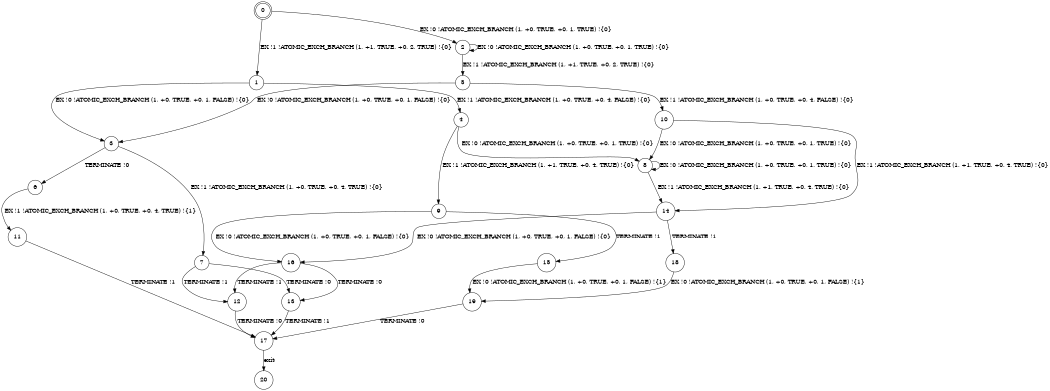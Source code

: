 digraph BCG {
size = "7, 10.5";
center = TRUE;
node [shape = circle];
0 [peripheries = 2];
0 -> 1 [label = "EX !1 !ATOMIC_EXCH_BRANCH (1, +1, TRUE, +0, 2, TRUE) !{0}"];
0 -> 2 [label = "EX !0 !ATOMIC_EXCH_BRANCH (1, +0, TRUE, +0, 1, TRUE) !{0}"];
1 -> 3 [label = "EX !0 !ATOMIC_EXCH_BRANCH (1, +0, TRUE, +0, 1, FALSE) !{0}"];
1 -> 4 [label = "EX !1 !ATOMIC_EXCH_BRANCH (1, +0, TRUE, +0, 4, FALSE) !{0}"];
2 -> 5 [label = "EX !1 !ATOMIC_EXCH_BRANCH (1, +1, TRUE, +0, 2, TRUE) !{0}"];
2 -> 2 [label = "EX !0 !ATOMIC_EXCH_BRANCH (1, +0, TRUE, +0, 1, TRUE) !{0}"];
3 -> 6 [label = "TERMINATE !0"];
3 -> 7 [label = "EX !1 !ATOMIC_EXCH_BRANCH (1, +0, TRUE, +0, 4, TRUE) !{0}"];
4 -> 8 [label = "EX !0 !ATOMIC_EXCH_BRANCH (1, +0, TRUE, +0, 1, TRUE) !{0}"];
4 -> 9 [label = "EX !1 !ATOMIC_EXCH_BRANCH (1, +1, TRUE, +0, 4, TRUE) !{0}"];
5 -> 10 [label = "EX !1 !ATOMIC_EXCH_BRANCH (1, +0, TRUE, +0, 4, FALSE) !{0}"];
5 -> 3 [label = "EX !0 !ATOMIC_EXCH_BRANCH (1, +0, TRUE, +0, 1, FALSE) !{0}"];
6 -> 11 [label = "EX !1 !ATOMIC_EXCH_BRANCH (1, +0, TRUE, +0, 4, TRUE) !{1}"];
7 -> 12 [label = "TERMINATE !1"];
7 -> 13 [label = "TERMINATE !0"];
8 -> 14 [label = "EX !1 !ATOMIC_EXCH_BRANCH (1, +1, TRUE, +0, 4, TRUE) !{0}"];
8 -> 8 [label = "EX !0 !ATOMIC_EXCH_BRANCH (1, +0, TRUE, +0, 1, TRUE) !{0}"];
9 -> 15 [label = "TERMINATE !1"];
9 -> 16 [label = "EX !0 !ATOMIC_EXCH_BRANCH (1, +0, TRUE, +0, 1, FALSE) !{0}"];
10 -> 14 [label = "EX !1 !ATOMIC_EXCH_BRANCH (1, +1, TRUE, +0, 4, TRUE) !{0}"];
10 -> 8 [label = "EX !0 !ATOMIC_EXCH_BRANCH (1, +0, TRUE, +0, 1, TRUE) !{0}"];
11 -> 17 [label = "TERMINATE !1"];
12 -> 17 [label = "TERMINATE !0"];
13 -> 17 [label = "TERMINATE !1"];
14 -> 18 [label = "TERMINATE !1"];
14 -> 16 [label = "EX !0 !ATOMIC_EXCH_BRANCH (1, +0, TRUE, +0, 1, FALSE) !{0}"];
15 -> 19 [label = "EX !0 !ATOMIC_EXCH_BRANCH (1, +0, TRUE, +0, 1, FALSE) !{1}"];
16 -> 12 [label = "TERMINATE !1"];
16 -> 13 [label = "TERMINATE !0"];
17 -> 20 [label = "exit"];
18 -> 19 [label = "EX !0 !ATOMIC_EXCH_BRANCH (1, +0, TRUE, +0, 1, FALSE) !{1}"];
19 -> 17 [label = "TERMINATE !0"];
}
